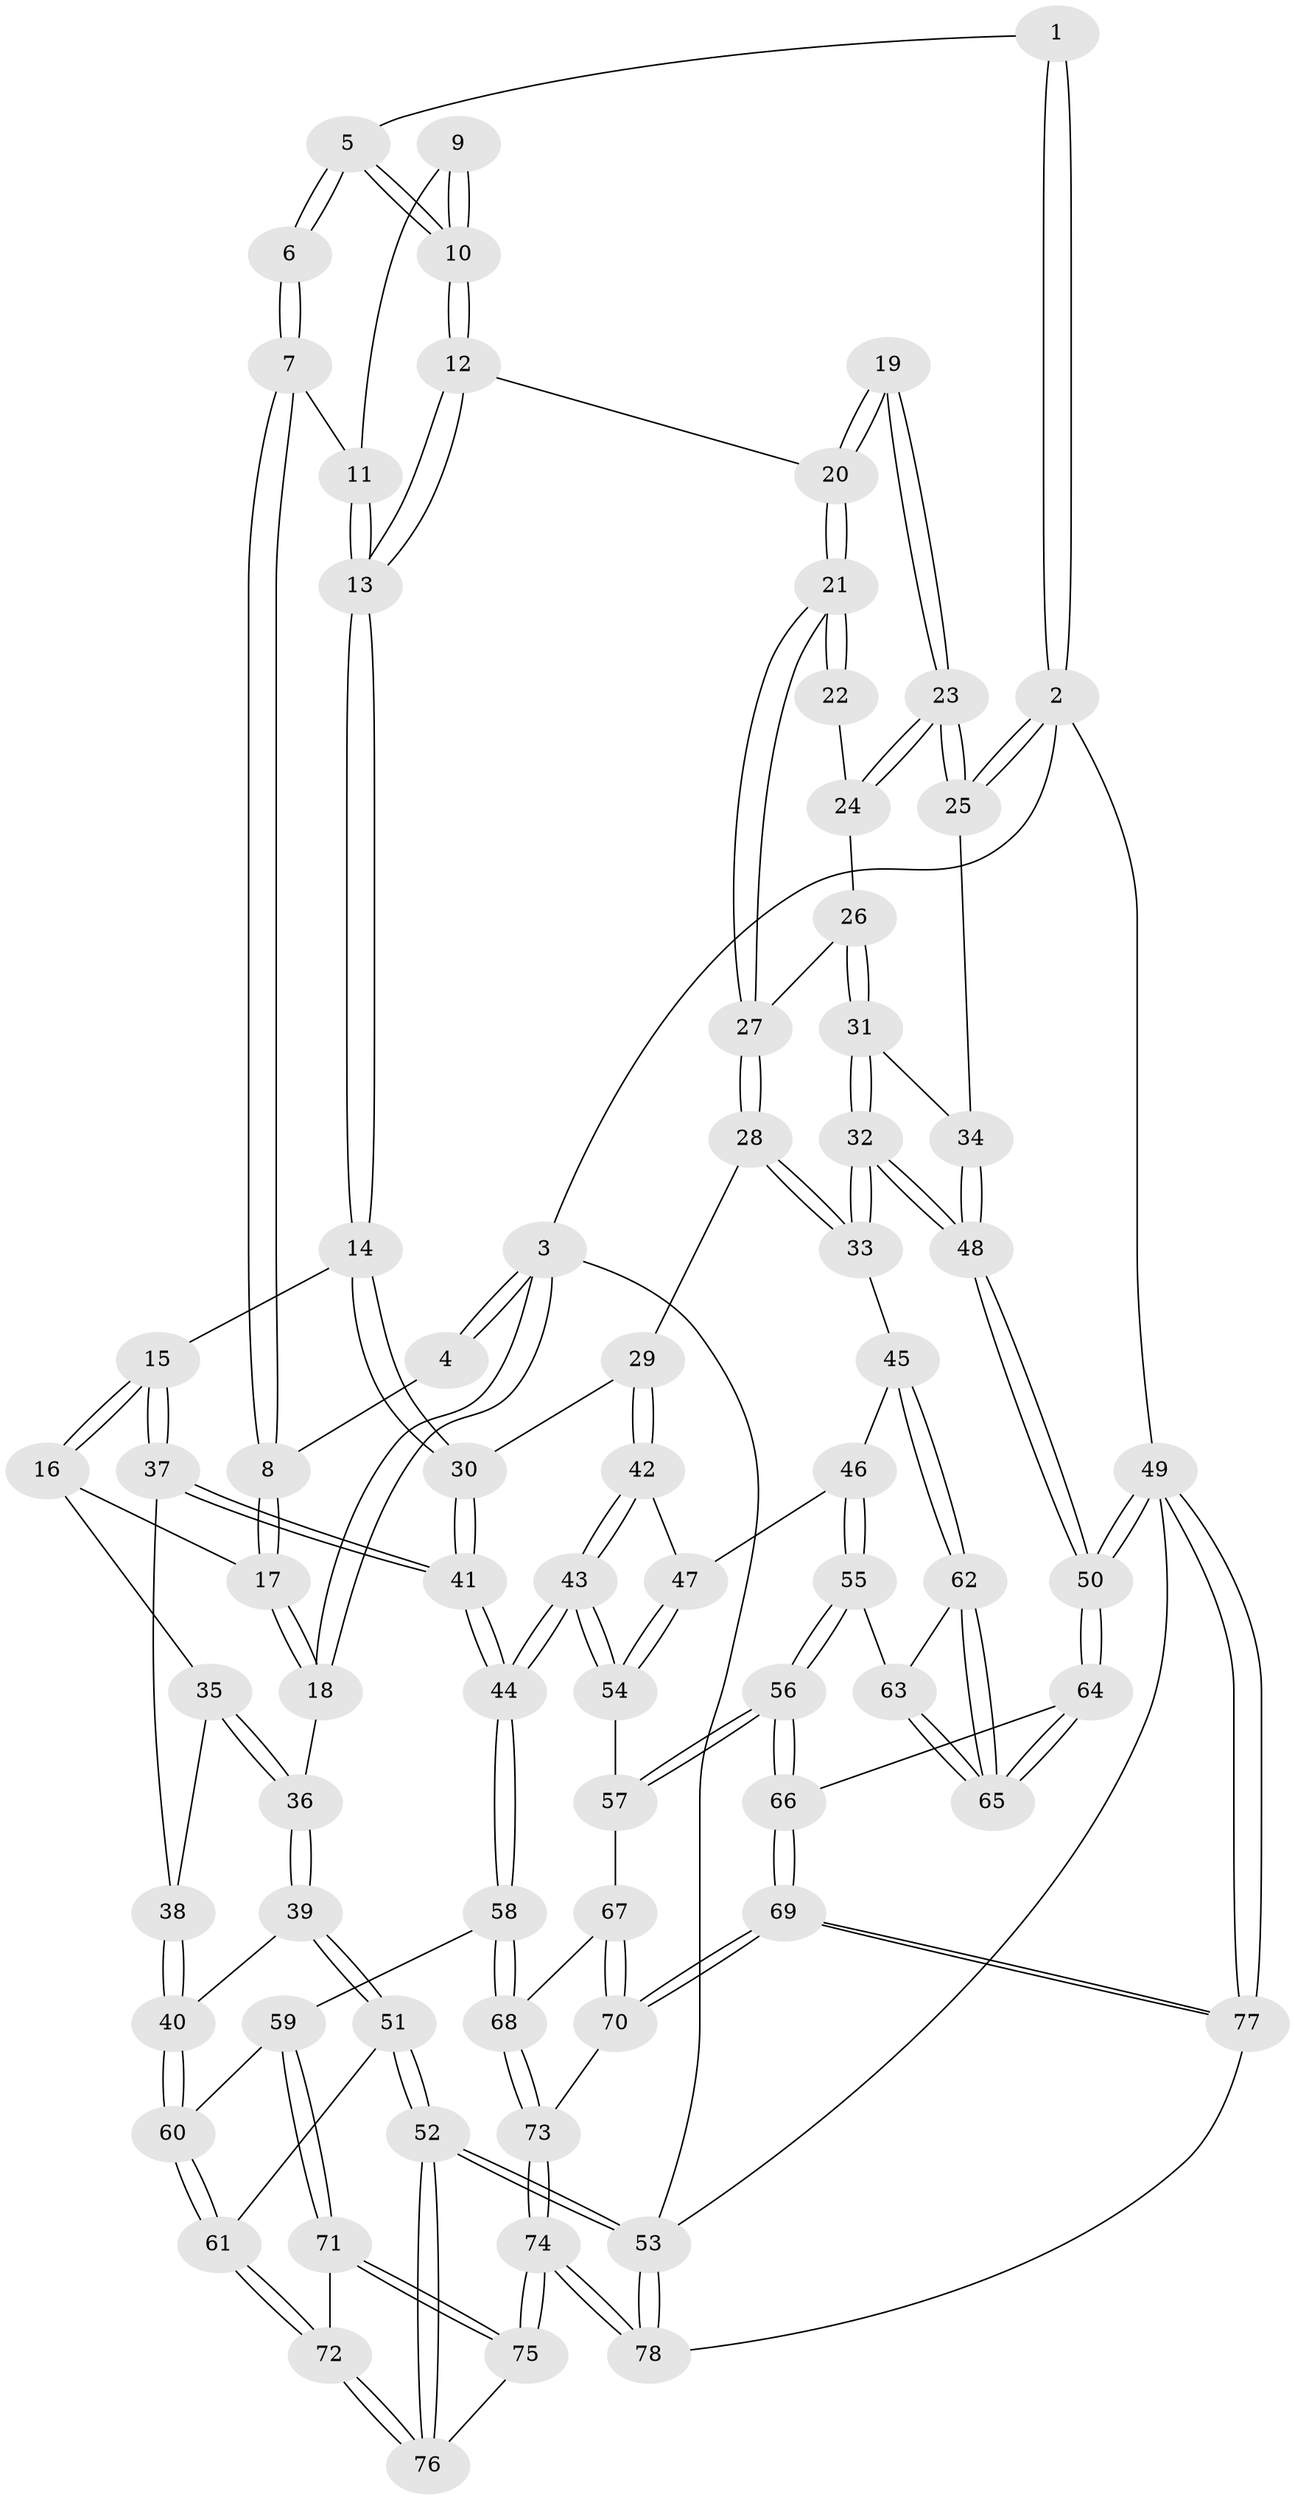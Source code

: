 // Generated by graph-tools (version 1.1) at 2025/27/03/09/25 03:27:06]
// undirected, 78 vertices, 192 edges
graph export_dot {
graph [start="1"]
  node [color=gray90,style=filled];
  1 [pos="+0.734872609663414+0"];
  2 [pos="+1+0"];
  3 [pos="+0+0"];
  4 [pos="+0.3227787085631437+0"];
  5 [pos="+0.768702547324014+0.09768506651279314"];
  6 [pos="+0.4589670719118107+0.08355155197419264"];
  7 [pos="+0.4282397176256091+0.0807809668444178"];
  8 [pos="+0.31443466294042977+0.008215921540282731"];
  9 [pos="+0.639887793231113+0.11939832105193582"];
  10 [pos="+0.7695062321299457+0.10205575982385998"];
  11 [pos="+0.5081131435456784+0.14603597987924624"];
  12 [pos="+0.7720696541358352+0.10969242800194169"];
  13 [pos="+0.600860426343984+0.3038407185336787"];
  14 [pos="+0.5961754996544925+0.316346069920614"];
  15 [pos="+0.43266151024746496+0.3364673295874598"];
  16 [pos="+0.3176511667107093+0.26062104147796655"];
  17 [pos="+0.29687775971167696+0.05608222810729934"];
  18 [pos="+0+0.26923200407300124"];
  19 [pos="+0.9783632289091793+0.13576692785411892"];
  20 [pos="+0.7775310313038463+0.11370736186870842"];
  21 [pos="+0.8176071781972876+0.21253711436160655"];
  22 [pos="+0.9364009485474514+0.2556969524984483"];
  23 [pos="+1+0.14361845351253968"];
  24 [pos="+0.9552592781052708+0.27514928991345594"];
  25 [pos="+1+0.13951519699797557"];
  26 [pos="+0.931252001004923+0.31649644050248044"];
  27 [pos="+0.8273694825342763+0.25405707089265633"];
  28 [pos="+0.8094451222696499+0.37635629360307615"];
  29 [pos="+0.6392625576020244+0.3831901661791398"];
  30 [pos="+0.6191745346345757+0.356356171581163"];
  31 [pos="+0.9313070368337797+0.31667449529868674"];
  32 [pos="+0.9731715117693897+0.5028619880146498"];
  33 [pos="+0.9253641986605965+0.5047341214666942"];
  34 [pos="+1+0.22822527377081878"];
  35 [pos="+0.3117024677943606+0.26671091114999346"];
  36 [pos="+0+0.31779942348362905"];
  37 [pos="+0.4190113062618434+0.5280047682924618"];
  38 [pos="+0.25632923196549373+0.36082650827460233"];
  39 [pos="+0+0.38067596137049525"];
  40 [pos="+0.1657504054425332+0.4935916817063091"];
  41 [pos="+0.4184276572861906+0.5733290448922326"];
  42 [pos="+0.6483326211716115+0.4743834783534228"];
  43 [pos="+0.4406836996533023+0.5881744520362635"];
  44 [pos="+0.41641019897060494+0.5902701903615295"];
  45 [pos="+0.8999550775798889+0.5202742732511798"];
  46 [pos="+0.6983106832161845+0.5300291292945543"];
  47 [pos="+0.6832972701661368+0.520325037935419"];
  48 [pos="+1+0.5507103158454929"];
  49 [pos="+1+1"];
  50 [pos="+1+1"];
  51 [pos="+0+0.5360533062095284"];
  52 [pos="+0+1"];
  53 [pos="+0+1"];
  54 [pos="+0.5855335882266602+0.6329393236577672"];
  55 [pos="+0.7068150708448587+0.6375785213203764"];
  56 [pos="+0.6672786401942692+0.6966406207214378"];
  57 [pos="+0.5992784820223638+0.6497935186787016"];
  58 [pos="+0.41030761049905357+0.5959926413342403"];
  59 [pos="+0.3189257846035494+0.6120802103590947"];
  60 [pos="+0.21823236076949853+0.5844325940937322"];
  61 [pos="+0.14892536541620466+0.6741760998586789"];
  62 [pos="+0.8427098996521568+0.6237761356424094"];
  63 [pos="+0.7120424277980788+0.6384837012200575"];
  64 [pos="+0.8257483815868437+0.7445095956273694"];
  65 [pos="+0.8251680187452466+0.717794371801452"];
  66 [pos="+0.6806121104461832+0.8051262618967747"];
  67 [pos="+0.5652492605973226+0.7065982743729534"];
  68 [pos="+0.4441386639433084+0.6705250556669319"];
  69 [pos="+0.6436899863802227+0.8681716765417632"];
  70 [pos="+0.5984838636933295+0.8149513749190395"];
  71 [pos="+0.30673573890822664+0.8725053747347106"];
  72 [pos="+0.10129007040783584+0.7593049884316031"];
  73 [pos="+0.4506747879946363+0.6916815154891214"];
  74 [pos="+0.4008526258109776+1"];
  75 [pos="+0.3508214519999988+0.9572070105724398"];
  76 [pos="+0+0.8333414686911705"];
  77 [pos="+0.6103169432315106+1"];
  78 [pos="+0.4207033902048373+1"];
  1 -- 2;
  1 -- 2;
  1 -- 5;
  2 -- 3;
  2 -- 25;
  2 -- 25;
  2 -- 49;
  3 -- 4;
  3 -- 4;
  3 -- 18;
  3 -- 18;
  3 -- 53;
  4 -- 8;
  5 -- 6;
  5 -- 6;
  5 -- 10;
  5 -- 10;
  6 -- 7;
  6 -- 7;
  7 -- 8;
  7 -- 8;
  7 -- 11;
  8 -- 17;
  8 -- 17;
  9 -- 10;
  9 -- 10;
  9 -- 11;
  10 -- 12;
  10 -- 12;
  11 -- 13;
  11 -- 13;
  12 -- 13;
  12 -- 13;
  12 -- 20;
  13 -- 14;
  13 -- 14;
  14 -- 15;
  14 -- 30;
  14 -- 30;
  15 -- 16;
  15 -- 16;
  15 -- 37;
  15 -- 37;
  16 -- 17;
  16 -- 35;
  17 -- 18;
  17 -- 18;
  18 -- 36;
  19 -- 20;
  19 -- 20;
  19 -- 23;
  19 -- 23;
  20 -- 21;
  20 -- 21;
  21 -- 22;
  21 -- 22;
  21 -- 27;
  21 -- 27;
  22 -- 24;
  23 -- 24;
  23 -- 24;
  23 -- 25;
  23 -- 25;
  24 -- 26;
  25 -- 34;
  26 -- 27;
  26 -- 31;
  26 -- 31;
  27 -- 28;
  27 -- 28;
  28 -- 29;
  28 -- 33;
  28 -- 33;
  29 -- 30;
  29 -- 42;
  29 -- 42;
  30 -- 41;
  30 -- 41;
  31 -- 32;
  31 -- 32;
  31 -- 34;
  32 -- 33;
  32 -- 33;
  32 -- 48;
  32 -- 48;
  33 -- 45;
  34 -- 48;
  34 -- 48;
  35 -- 36;
  35 -- 36;
  35 -- 38;
  36 -- 39;
  36 -- 39;
  37 -- 38;
  37 -- 41;
  37 -- 41;
  38 -- 40;
  38 -- 40;
  39 -- 40;
  39 -- 51;
  39 -- 51;
  40 -- 60;
  40 -- 60;
  41 -- 44;
  41 -- 44;
  42 -- 43;
  42 -- 43;
  42 -- 47;
  43 -- 44;
  43 -- 44;
  43 -- 54;
  43 -- 54;
  44 -- 58;
  44 -- 58;
  45 -- 46;
  45 -- 62;
  45 -- 62;
  46 -- 47;
  46 -- 55;
  46 -- 55;
  47 -- 54;
  47 -- 54;
  48 -- 50;
  48 -- 50;
  49 -- 50;
  49 -- 50;
  49 -- 77;
  49 -- 77;
  49 -- 53;
  50 -- 64;
  50 -- 64;
  51 -- 52;
  51 -- 52;
  51 -- 61;
  52 -- 53;
  52 -- 53;
  52 -- 76;
  52 -- 76;
  53 -- 78;
  53 -- 78;
  54 -- 57;
  55 -- 56;
  55 -- 56;
  55 -- 63;
  56 -- 57;
  56 -- 57;
  56 -- 66;
  56 -- 66;
  57 -- 67;
  58 -- 59;
  58 -- 68;
  58 -- 68;
  59 -- 60;
  59 -- 71;
  59 -- 71;
  60 -- 61;
  60 -- 61;
  61 -- 72;
  61 -- 72;
  62 -- 63;
  62 -- 65;
  62 -- 65;
  63 -- 65;
  63 -- 65;
  64 -- 65;
  64 -- 65;
  64 -- 66;
  66 -- 69;
  66 -- 69;
  67 -- 68;
  67 -- 70;
  67 -- 70;
  68 -- 73;
  68 -- 73;
  69 -- 70;
  69 -- 70;
  69 -- 77;
  69 -- 77;
  70 -- 73;
  71 -- 72;
  71 -- 75;
  71 -- 75;
  72 -- 76;
  72 -- 76;
  73 -- 74;
  73 -- 74;
  74 -- 75;
  74 -- 75;
  74 -- 78;
  74 -- 78;
  75 -- 76;
  77 -- 78;
}
